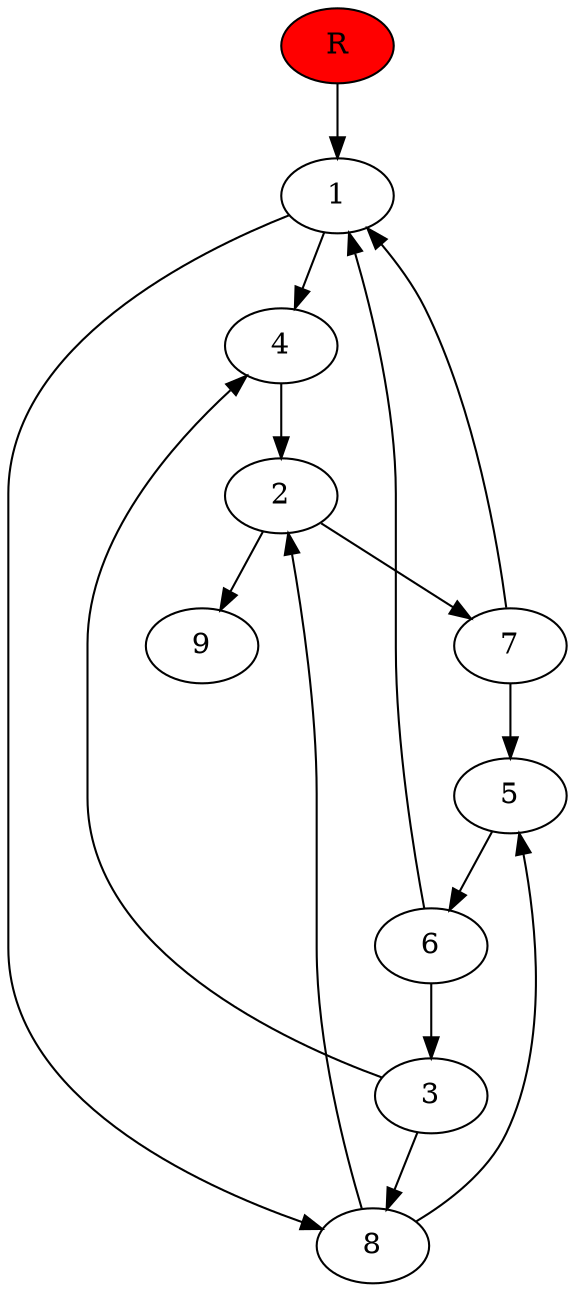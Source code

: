 digraph prb60580 {
	1
	2
	3
	4
	5
	6
	7
	8
	R [fillcolor="#ff0000" style=filled]
	1 -> 4
	1 -> 8
	2 -> 7
	2 -> 9
	3 -> 4
	3 -> 8
	4 -> 2
	5 -> 6
	6 -> 1
	6 -> 3
	7 -> 1
	7 -> 5
	8 -> 2
	8 -> 5
	R -> 1
}
